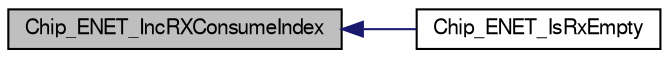 digraph "Chip_ENET_IncRXConsumeIndex"
{
  edge [fontname="FreeSans",fontsize="10",labelfontname="FreeSans",labelfontsize="10"];
  node [fontname="FreeSans",fontsize="10",shape=record];
  rankdir="LR";
  Node1 [label="Chip_ENET_IncRXConsumeIndex",height=0.2,width=0.4,color="black", fillcolor="grey75", style="filled", fontcolor="black"];
  Node1 -> Node2 [dir="back",color="midnightblue",fontsize="10",style="solid"];
  Node2 [label="Chip_ENET_IsRxEmpty",height=0.2,width=0.4,color="black", fillcolor="white", style="filled",URL="$group__ENET__17XX__40XX.html#ga19412cfa444b976f9ec13554da17d210",tooltip="Check if Rx buffer is empty. "];
}
